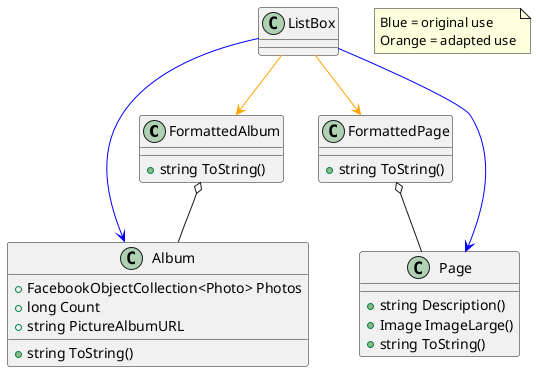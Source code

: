 @startuml
class FormattedAlbum
{
    +   string ToString()
}
class FormattedPage
{
    +   string ToString()
}
class Album
{
    + FacebookObjectCollection<Photo> Photos
    + long Count
    + string PictureAlbumURL
    +  string ToString()
}

class Page
{
    + string Description()
    + Image ImageLarge()
    +   string ToString()
}
class ListBox
{
}
note "Blue = original use\nOrange = adapted use" as nt
FormattedAlbum o-- Album
FormattedPage o-- Page
ListBox -[#orange]-> FormattedAlbum
ListBox -[#orange]-> FormattedPage
ListBox -[#blue]-> Page
ListBox -[#blue]> Album
@enduml